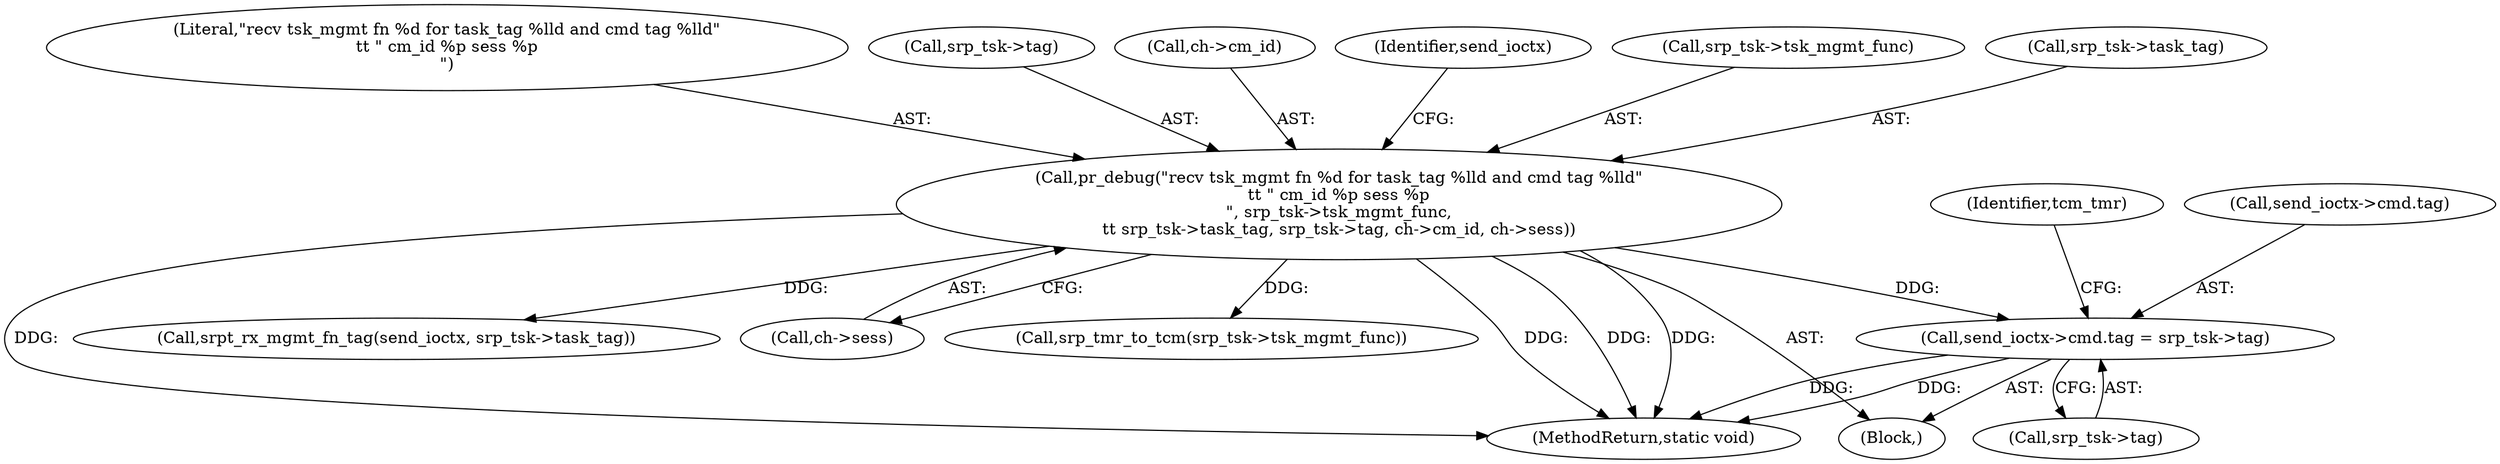 digraph "0_linux_51093254bf879bc9ce96590400a87897c7498463@API" {
"1000157" [label="(Call,send_ioctx->cmd.tag = srp_tsk->tag)"];
"1000137" [label="(Call,pr_debug(\"recv tsk_mgmt fn %d for task_tag %lld and cmd tag %lld\"\n\t\t \" cm_id %p sess %p\n\", srp_tsk->tsk_mgmt_func,\n\t\t srp_tsk->task_tag, srp_tsk->tag, ch->cm_id, ch->sess))"];
"1000209" [label="(Call,srpt_rx_mgmt_fn_tag(send_ioctx, srp_tsk->task_tag))"];
"1000138" [label="(Literal,\"recv tsk_mgmt fn %d for task_tag %lld and cmd tag %lld\"\n\t\t \" cm_id %p sess %p\n\")"];
"1000270" [label="(MethodReturn,static void)"];
"1000145" [label="(Call,srp_tsk->tag)"];
"1000157" [label="(Call,send_ioctx->cmd.tag = srp_tsk->tag)"];
"1000148" [label="(Call,ch->cm_id)"];
"1000163" [label="(Call,srp_tsk->tag)"];
"1000155" [label="(Identifier,send_ioctx)"];
"1000167" [label="(Identifier,tcm_tmr)"];
"1000151" [label="(Call,ch->sess)"];
"1000137" [label="(Call,pr_debug(\"recv tsk_mgmt fn %d for task_tag %lld and cmd tag %lld\"\n\t\t \" cm_id %p sess %p\n\", srp_tsk->tsk_mgmt_func,\n\t\t srp_tsk->task_tag, srp_tsk->tag, ch->cm_id, ch->sess))"];
"1000105" [label="(Block,)"];
"1000158" [label="(Call,send_ioctx->cmd.tag)"];
"1000168" [label="(Call,srp_tmr_to_tcm(srp_tsk->tsk_mgmt_func))"];
"1000139" [label="(Call,srp_tsk->tsk_mgmt_func)"];
"1000142" [label="(Call,srp_tsk->task_tag)"];
"1000157" -> "1000105"  [label="AST: "];
"1000157" -> "1000163"  [label="CFG: "];
"1000158" -> "1000157"  [label="AST: "];
"1000163" -> "1000157"  [label="AST: "];
"1000167" -> "1000157"  [label="CFG: "];
"1000157" -> "1000270"  [label="DDG: "];
"1000157" -> "1000270"  [label="DDG: "];
"1000137" -> "1000157"  [label="DDG: "];
"1000137" -> "1000105"  [label="AST: "];
"1000137" -> "1000151"  [label="CFG: "];
"1000138" -> "1000137"  [label="AST: "];
"1000139" -> "1000137"  [label="AST: "];
"1000142" -> "1000137"  [label="AST: "];
"1000145" -> "1000137"  [label="AST: "];
"1000148" -> "1000137"  [label="AST: "];
"1000151" -> "1000137"  [label="AST: "];
"1000155" -> "1000137"  [label="CFG: "];
"1000137" -> "1000270"  [label="DDG: "];
"1000137" -> "1000270"  [label="DDG: "];
"1000137" -> "1000270"  [label="DDG: "];
"1000137" -> "1000270"  [label="DDG: "];
"1000137" -> "1000168"  [label="DDG: "];
"1000137" -> "1000209"  [label="DDG: "];
}

